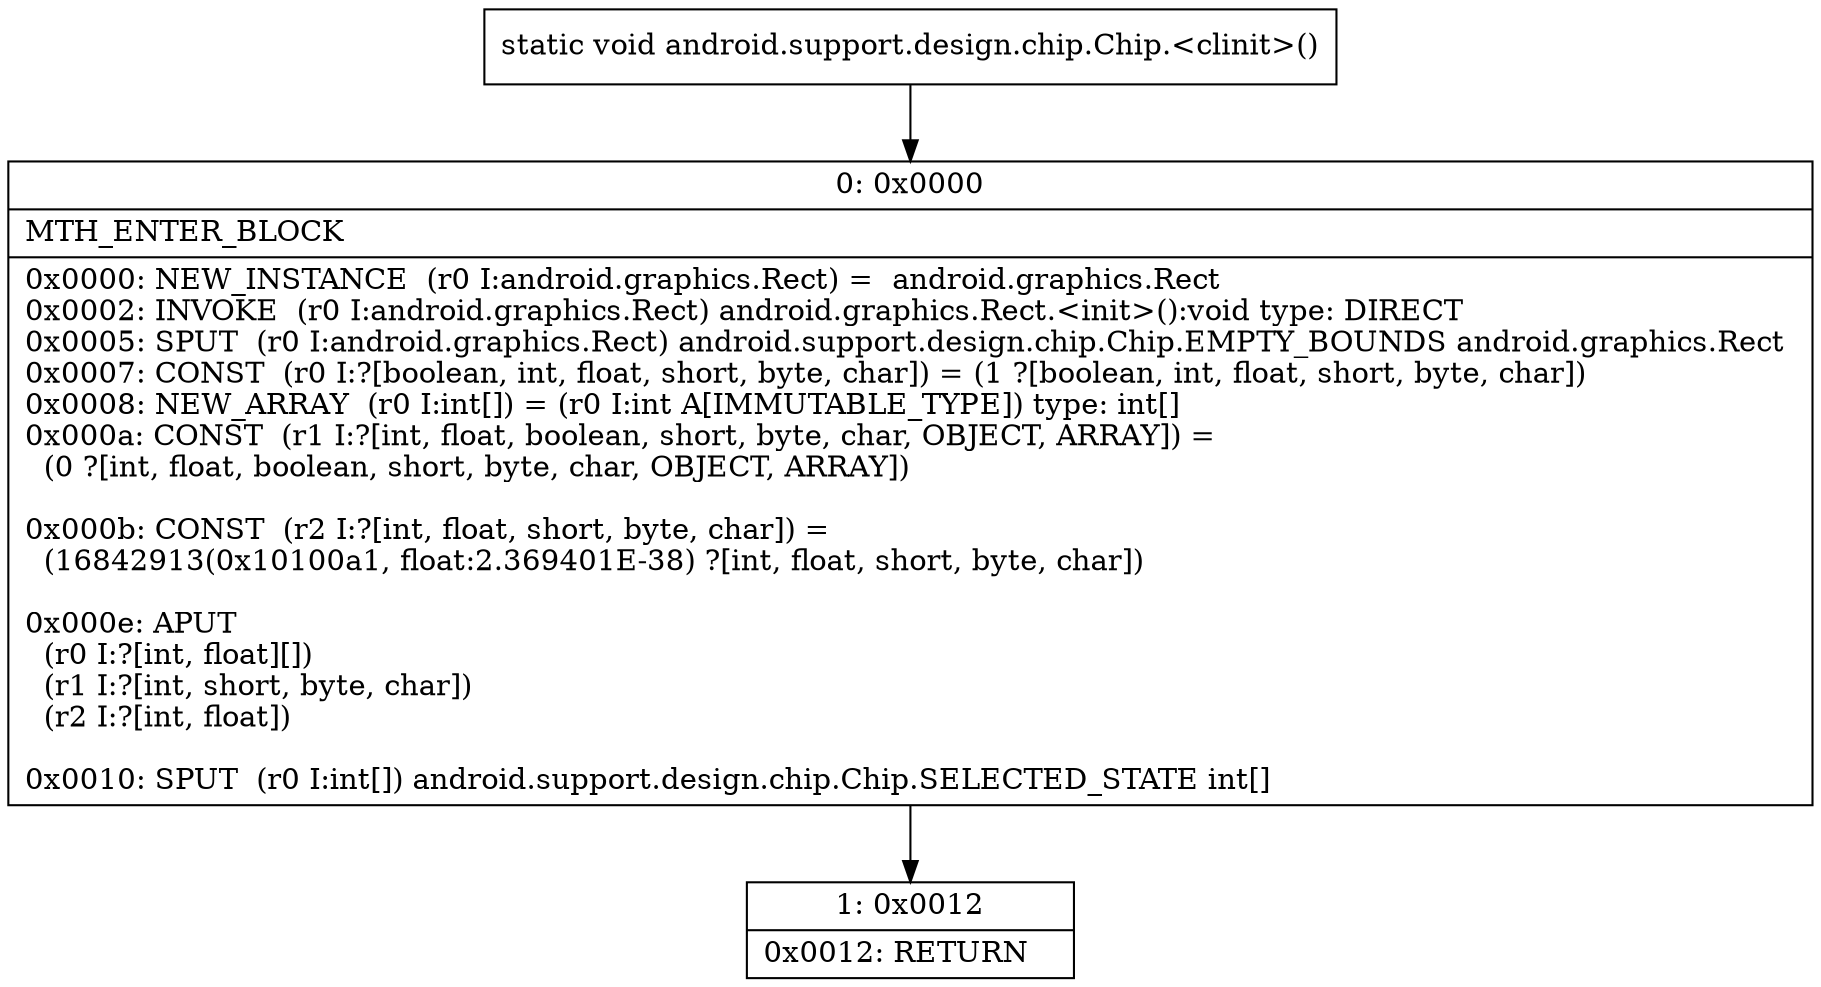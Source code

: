 digraph "CFG forandroid.support.design.chip.Chip.\<clinit\>()V" {
Node_0 [shape=record,label="{0\:\ 0x0000|MTH_ENTER_BLOCK\l|0x0000: NEW_INSTANCE  (r0 I:android.graphics.Rect) =  android.graphics.Rect \l0x0002: INVOKE  (r0 I:android.graphics.Rect) android.graphics.Rect.\<init\>():void type: DIRECT \l0x0005: SPUT  (r0 I:android.graphics.Rect) android.support.design.chip.Chip.EMPTY_BOUNDS android.graphics.Rect \l0x0007: CONST  (r0 I:?[boolean, int, float, short, byte, char]) = (1 ?[boolean, int, float, short, byte, char]) \l0x0008: NEW_ARRAY  (r0 I:int[]) = (r0 I:int A[IMMUTABLE_TYPE]) type: int[] \l0x000a: CONST  (r1 I:?[int, float, boolean, short, byte, char, OBJECT, ARRAY]) = \l  (0 ?[int, float, boolean, short, byte, char, OBJECT, ARRAY])\l \l0x000b: CONST  (r2 I:?[int, float, short, byte, char]) = \l  (16842913(0x10100a1, float:2.369401E\-38) ?[int, float, short, byte, char])\l \l0x000e: APUT  \l  (r0 I:?[int, float][])\l  (r1 I:?[int, short, byte, char])\l  (r2 I:?[int, float])\l \l0x0010: SPUT  (r0 I:int[]) android.support.design.chip.Chip.SELECTED_STATE int[] \l}"];
Node_1 [shape=record,label="{1\:\ 0x0012|0x0012: RETURN   \l}"];
MethodNode[shape=record,label="{static void android.support.design.chip.Chip.\<clinit\>() }"];
MethodNode -> Node_0;
Node_0 -> Node_1;
}

